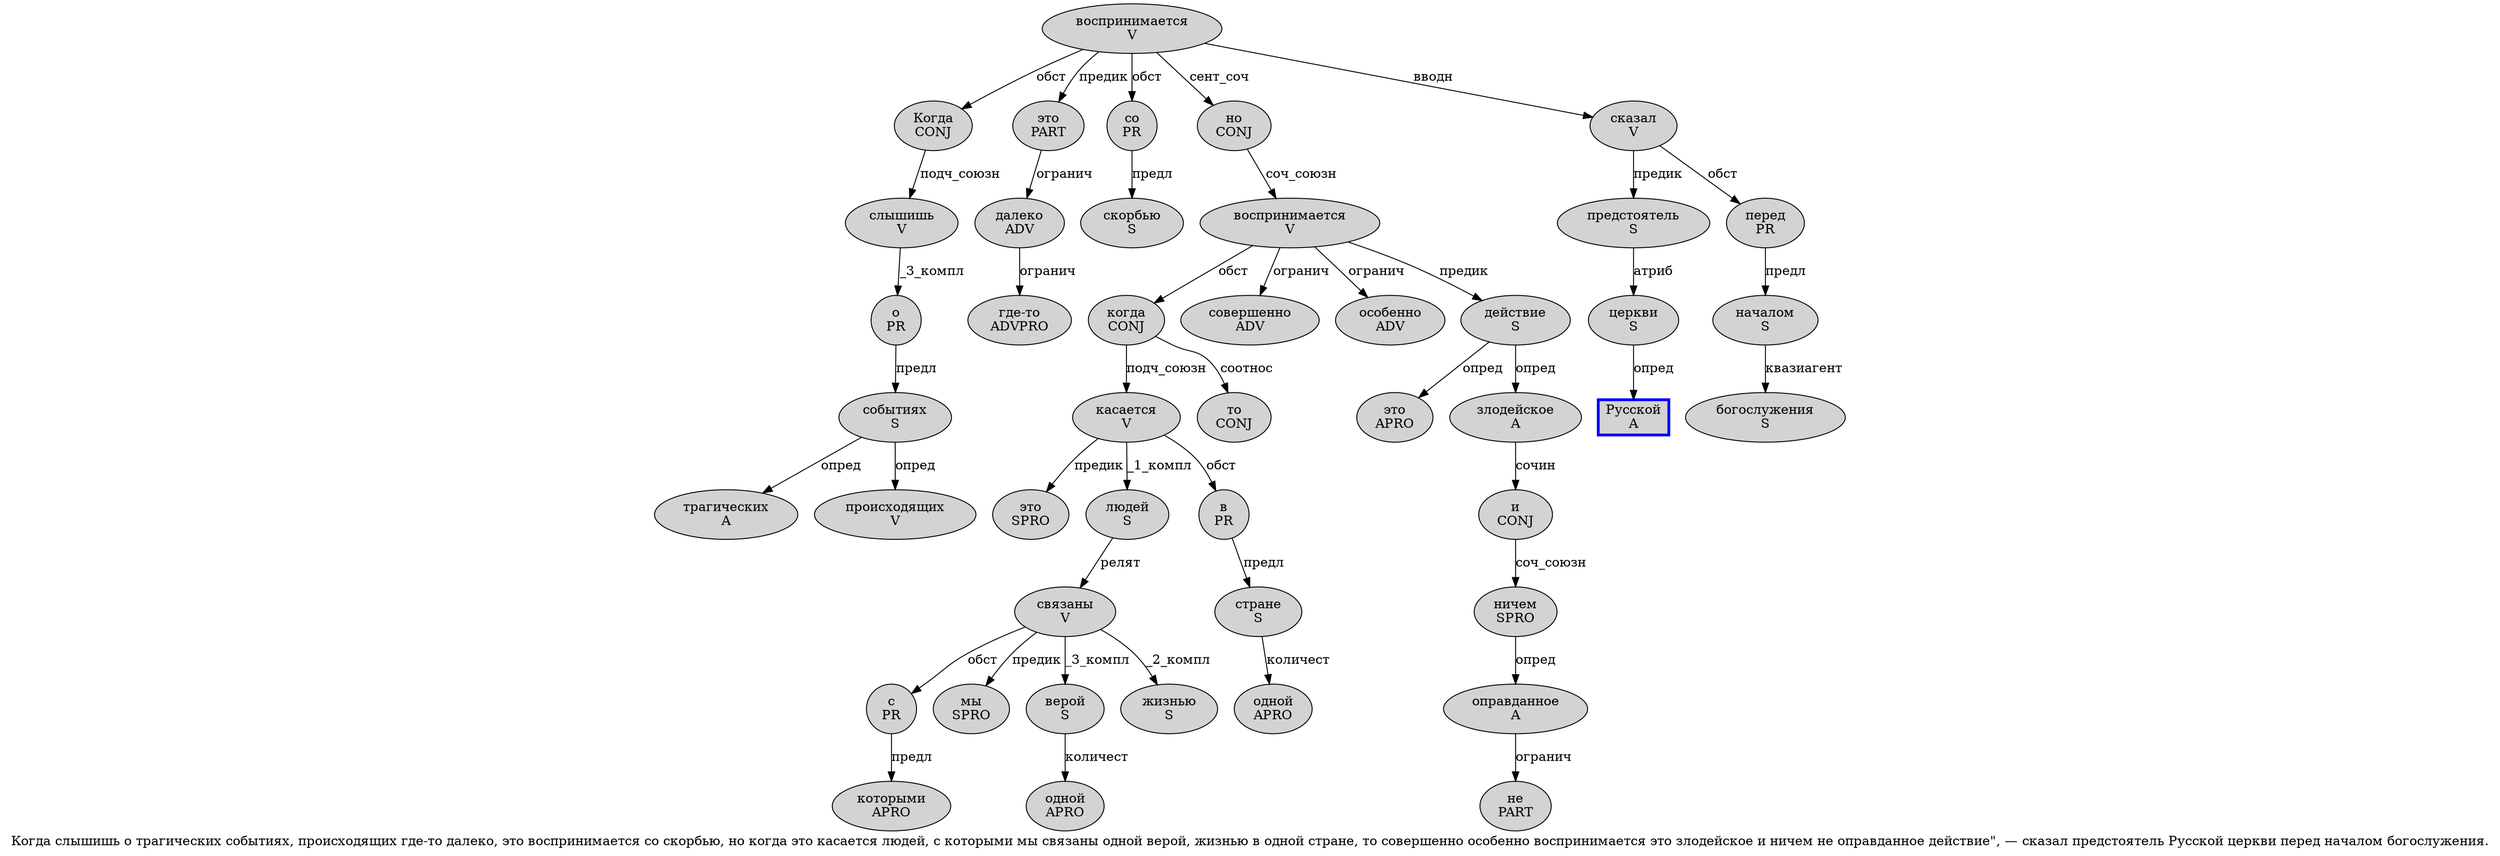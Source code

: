 digraph SENTENCE_443 {
	graph [label="Когда слышишь о трагических событиях, происходящих где-то далеко, это воспринимается со скорбью, но когда это касается людей, с которыми мы связаны одной верой, жизнью в одной стране, то совершенно особенно воспринимается это злодейское и ничем не оправданное действие\", — сказал предстоятель Русской церкви перед началом богослужения."]
	node [style=filled]
		0 [label="Когда
CONJ" color="" fillcolor=lightgray penwidth=1 shape=ellipse]
		1 [label="слышишь
V" color="" fillcolor=lightgray penwidth=1 shape=ellipse]
		2 [label="о
PR" color="" fillcolor=lightgray penwidth=1 shape=ellipse]
		3 [label="трагических
A" color="" fillcolor=lightgray penwidth=1 shape=ellipse]
		4 [label="событиях
S" color="" fillcolor=lightgray penwidth=1 shape=ellipse]
		6 [label="происходящих
V" color="" fillcolor=lightgray penwidth=1 shape=ellipse]
		7 [label="где-то
ADVPRO" color="" fillcolor=lightgray penwidth=1 shape=ellipse]
		8 [label="далеко
ADV" color="" fillcolor=lightgray penwidth=1 shape=ellipse]
		10 [label="это
PART" color="" fillcolor=lightgray penwidth=1 shape=ellipse]
		11 [label="воспринимается
V" color="" fillcolor=lightgray penwidth=1 shape=ellipse]
		12 [label="со
PR" color="" fillcolor=lightgray penwidth=1 shape=ellipse]
		13 [label="скорбью
S" color="" fillcolor=lightgray penwidth=1 shape=ellipse]
		15 [label="но
CONJ" color="" fillcolor=lightgray penwidth=1 shape=ellipse]
		16 [label="когда
CONJ" color="" fillcolor=lightgray penwidth=1 shape=ellipse]
		17 [label="это
SPRO" color="" fillcolor=lightgray penwidth=1 shape=ellipse]
		18 [label="касается
V" color="" fillcolor=lightgray penwidth=1 shape=ellipse]
		19 [label="людей
S" color="" fillcolor=lightgray penwidth=1 shape=ellipse]
		21 [label="с
PR" color="" fillcolor=lightgray penwidth=1 shape=ellipse]
		22 [label="которыми
APRO" color="" fillcolor=lightgray penwidth=1 shape=ellipse]
		23 [label="мы
SPRO" color="" fillcolor=lightgray penwidth=1 shape=ellipse]
		24 [label="связаны
V" color="" fillcolor=lightgray penwidth=1 shape=ellipse]
		25 [label="одной
APRO" color="" fillcolor=lightgray penwidth=1 shape=ellipse]
		26 [label="верой
S" color="" fillcolor=lightgray penwidth=1 shape=ellipse]
		28 [label="жизнью
S" color="" fillcolor=lightgray penwidth=1 shape=ellipse]
		29 [label="в
PR" color="" fillcolor=lightgray penwidth=1 shape=ellipse]
		30 [label="одной
APRO" color="" fillcolor=lightgray penwidth=1 shape=ellipse]
		31 [label="стране
S" color="" fillcolor=lightgray penwidth=1 shape=ellipse]
		33 [label="то
CONJ" color="" fillcolor=lightgray penwidth=1 shape=ellipse]
		34 [label="совершенно
ADV" color="" fillcolor=lightgray penwidth=1 shape=ellipse]
		35 [label="особенно
ADV" color="" fillcolor=lightgray penwidth=1 shape=ellipse]
		36 [label="воспринимается
V" color="" fillcolor=lightgray penwidth=1 shape=ellipse]
		37 [label="это
APRO" color="" fillcolor=lightgray penwidth=1 shape=ellipse]
		38 [label="злодейское
A" color="" fillcolor=lightgray penwidth=1 shape=ellipse]
		39 [label="и
CONJ" color="" fillcolor=lightgray penwidth=1 shape=ellipse]
		40 [label="ничем
SPRO" color="" fillcolor=lightgray penwidth=1 shape=ellipse]
		41 [label="не
PART" color="" fillcolor=lightgray penwidth=1 shape=ellipse]
		42 [label="оправданное
A" color="" fillcolor=lightgray penwidth=1 shape=ellipse]
		43 [label="действие
S" color="" fillcolor=lightgray penwidth=1 shape=ellipse]
		47 [label="сказал
V" color="" fillcolor=lightgray penwidth=1 shape=ellipse]
		48 [label="предстоятель
S" color="" fillcolor=lightgray penwidth=1 shape=ellipse]
		49 [label="Русской
A" color=blue fillcolor=lightgray penwidth=3 shape=box]
		50 [label="церкви
S" color="" fillcolor=lightgray penwidth=1 shape=ellipse]
		51 [label="перед
PR" color="" fillcolor=lightgray penwidth=1 shape=ellipse]
		52 [label="началом
S" color="" fillcolor=lightgray penwidth=1 shape=ellipse]
		53 [label="богослужения
S" color="" fillcolor=lightgray penwidth=1 shape=ellipse]
			24 -> 21 [label="обст"]
			24 -> 23 [label="предик"]
			24 -> 26 [label="_3_компл"]
			24 -> 28 [label="_2_компл"]
			31 -> 30 [label="количест"]
			36 -> 16 [label="обст"]
			36 -> 34 [label="огранич"]
			36 -> 35 [label="огранич"]
			36 -> 43 [label="предик"]
			43 -> 37 [label="опред"]
			43 -> 38 [label="опред"]
			12 -> 13 [label="предл"]
			52 -> 53 [label="квазиагент"]
			42 -> 41 [label="огранич"]
			38 -> 39 [label="сочин"]
			40 -> 42 [label="опред"]
			50 -> 49 [label="опред"]
			26 -> 25 [label="количест"]
			19 -> 24 [label="релят"]
			1 -> 2 [label="_3_компл"]
			21 -> 22 [label="предл"]
			2 -> 4 [label="предл"]
			15 -> 36 [label="соч_союзн"]
			11 -> 0 [label="обст"]
			11 -> 10 [label="предик"]
			11 -> 12 [label="обст"]
			11 -> 15 [label="сент_соч"]
			11 -> 47 [label="вводн"]
			29 -> 31 [label="предл"]
			0 -> 1 [label="подч_союзн"]
			16 -> 18 [label="подч_союзн"]
			16 -> 33 [label="соотнос"]
			10 -> 8 [label="огранич"]
			48 -> 50 [label="атриб"]
			4 -> 3 [label="опред"]
			4 -> 6 [label="опред"]
			8 -> 7 [label="огранич"]
			18 -> 17 [label="предик"]
			18 -> 19 [label="_1_компл"]
			18 -> 29 [label="обст"]
			51 -> 52 [label="предл"]
			39 -> 40 [label="соч_союзн"]
			47 -> 48 [label="предик"]
			47 -> 51 [label="обст"]
}